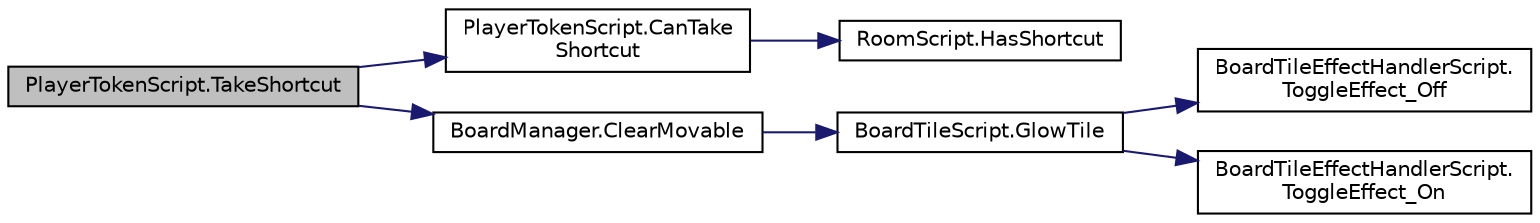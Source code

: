 digraph "PlayerTokenScript.TakeShortcut"
{
 // LATEX_PDF_SIZE
  edge [fontname="Helvetica",fontsize="10",labelfontname="Helvetica",labelfontsize="10"];
  node [fontname="Helvetica",fontsize="10",shape=record];
  rankdir="LR";
  Node1 [label="PlayerTokenScript.TakeShortcut",height=0.2,width=0.4,color="black", fillcolor="grey75", style="filled", fontcolor="black",tooltip=" "];
  Node1 -> Node2 [color="midnightblue",fontsize="10",style="solid",fontname="Helvetica"];
  Node2 [label="PlayerTokenScript.CanTake\lShortcut",height=0.2,width=0.4,color="black", fillcolor="white", style="filled",URL="$class_player_token_script.html#a15c0d40c8748ae3e8f51b12082cf2431",tooltip=" "];
  Node2 -> Node3 [color="midnightblue",fontsize="10",style="solid",fontname="Helvetica"];
  Node3 [label="RoomScript.HasShortcut",height=0.2,width=0.4,color="black", fillcolor="white", style="filled",URL="$class_room_script.html#ae66d7fcde6ab8dcbb746309fd6550ae5",tooltip=" "];
  Node1 -> Node4 [color="midnightblue",fontsize="10",style="solid",fontname="Helvetica"];
  Node4 [label="BoardManager.ClearMovable",height=0.2,width=0.4,color="black", fillcolor="white", style="filled",URL="$class_board_manager.html#a653d38723d03f890d38a1b68a855c569",tooltip=" "];
  Node4 -> Node5 [color="midnightblue",fontsize="10",style="solid",fontname="Helvetica"];
  Node5 [label="BoardTileScript.GlowTile",height=0.2,width=0.4,color="black", fillcolor="white", style="filled",URL="$class_board_tile_script.html#a3ff1d3c491fe4d7e421a624ac0b5be6f",tooltip="setting the glow on the tile"];
  Node5 -> Node6 [color="midnightblue",fontsize="10",style="solid",fontname="Helvetica"];
  Node6 [label="BoardTileEffectHandlerScript.\lToggleEffect_Off",height=0.2,width=0.4,color="black", fillcolor="white", style="filled",URL="$class_board_tile_effect_handler_script.html#a93e813816ff40b3602de22f87a694766",tooltip="turn off the effect for when player can move to that tile"];
  Node5 -> Node7 [color="midnightblue",fontsize="10",style="solid",fontname="Helvetica"];
  Node7 [label="BoardTileEffectHandlerScript.\lToggleEffect_On",height=0.2,width=0.4,color="black", fillcolor="white", style="filled",URL="$class_board_tile_effect_handler_script.html#a7bf5b2a819cb44463464d5c951bf3143",tooltip="turn on the effect for when player can move to that tile"];
}
